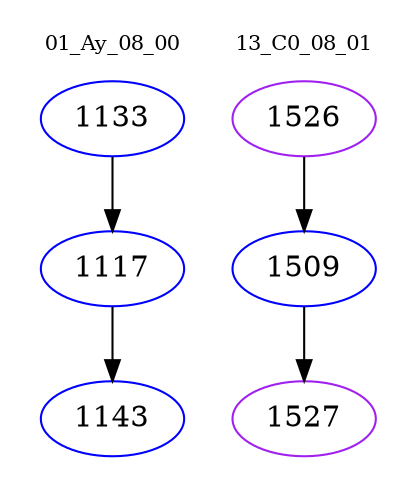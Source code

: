 digraph{
subgraph cluster_0 {
color = white
label = "01_Ay_08_00";
fontsize=10;
T0_1133 [label="1133", color="blue"]
T0_1133 -> T0_1117 [color="black"]
T0_1117 [label="1117", color="blue"]
T0_1117 -> T0_1143 [color="black"]
T0_1143 [label="1143", color="blue"]
}
subgraph cluster_1 {
color = white
label = "13_C0_08_01";
fontsize=10;
T1_1526 [label="1526", color="purple"]
T1_1526 -> T1_1509 [color="black"]
T1_1509 [label="1509", color="blue"]
T1_1509 -> T1_1527 [color="black"]
T1_1527 [label="1527", color="purple"]
}
}
